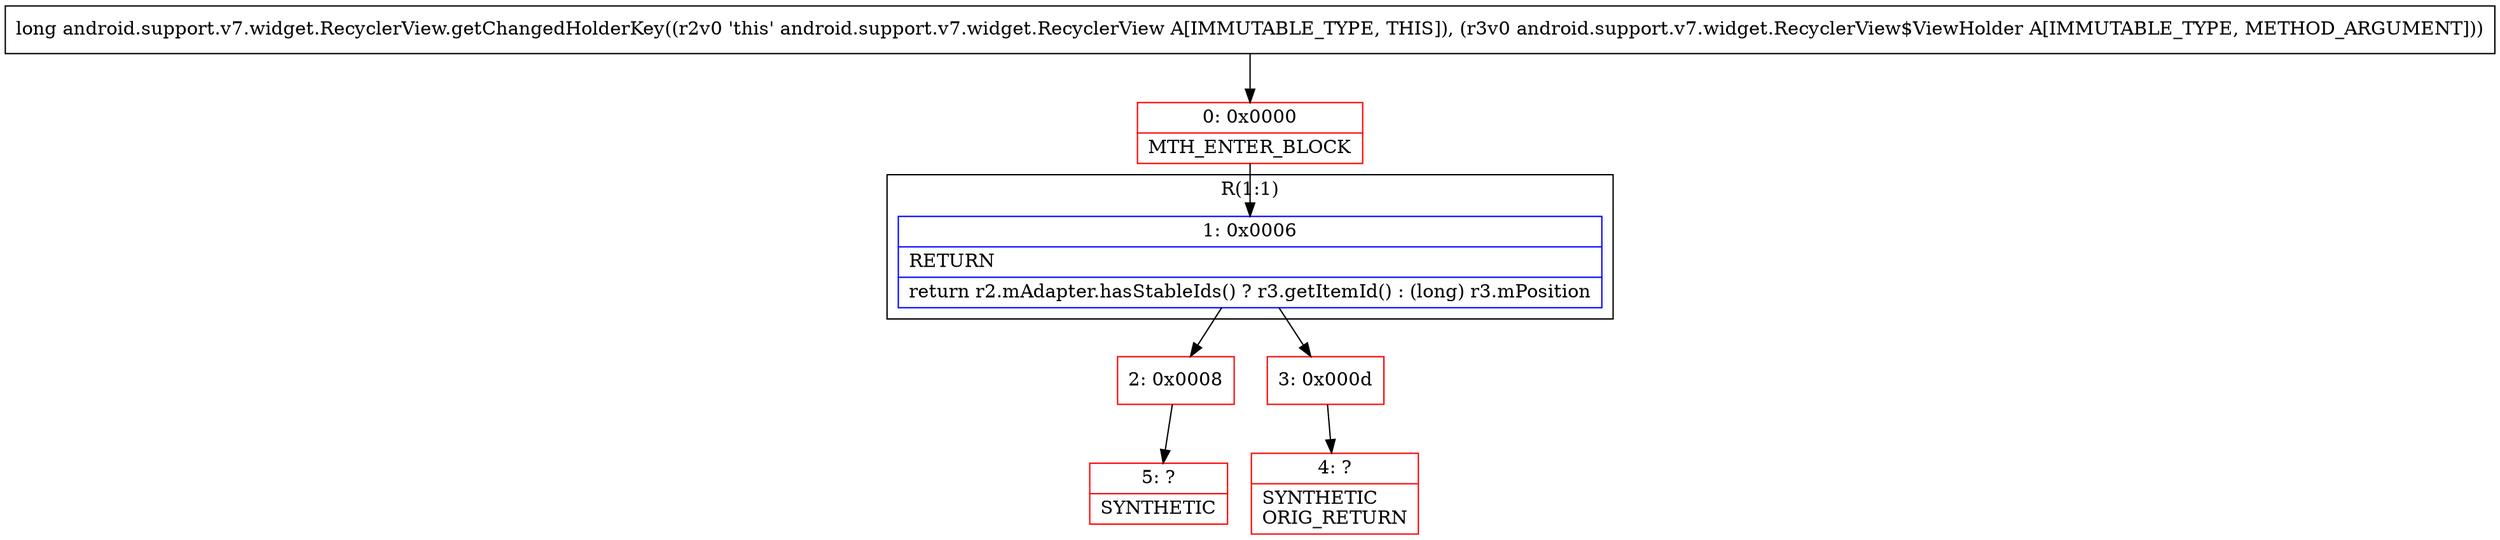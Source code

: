 digraph "CFG forandroid.support.v7.widget.RecyclerView.getChangedHolderKey(Landroid\/support\/v7\/widget\/RecyclerView$ViewHolder;)J" {
subgraph cluster_Region_995415635 {
label = "R(1:1)";
node [shape=record,color=blue];
Node_1 [shape=record,label="{1\:\ 0x0006|RETURN\l|return r2.mAdapter.hasStableIds() ? r3.getItemId() : (long) r3.mPosition\l}"];
}
Node_0 [shape=record,color=red,label="{0\:\ 0x0000|MTH_ENTER_BLOCK\l}"];
Node_2 [shape=record,color=red,label="{2\:\ 0x0008}"];
Node_3 [shape=record,color=red,label="{3\:\ 0x000d}"];
Node_4 [shape=record,color=red,label="{4\:\ ?|SYNTHETIC\lORIG_RETURN\l}"];
Node_5 [shape=record,color=red,label="{5\:\ ?|SYNTHETIC\l}"];
MethodNode[shape=record,label="{long android.support.v7.widget.RecyclerView.getChangedHolderKey((r2v0 'this' android.support.v7.widget.RecyclerView A[IMMUTABLE_TYPE, THIS]), (r3v0 android.support.v7.widget.RecyclerView$ViewHolder A[IMMUTABLE_TYPE, METHOD_ARGUMENT])) }"];
MethodNode -> Node_0;
Node_1 -> Node_2;
Node_1 -> Node_3;
Node_0 -> Node_1;
Node_2 -> Node_5;
Node_3 -> Node_4;
}

